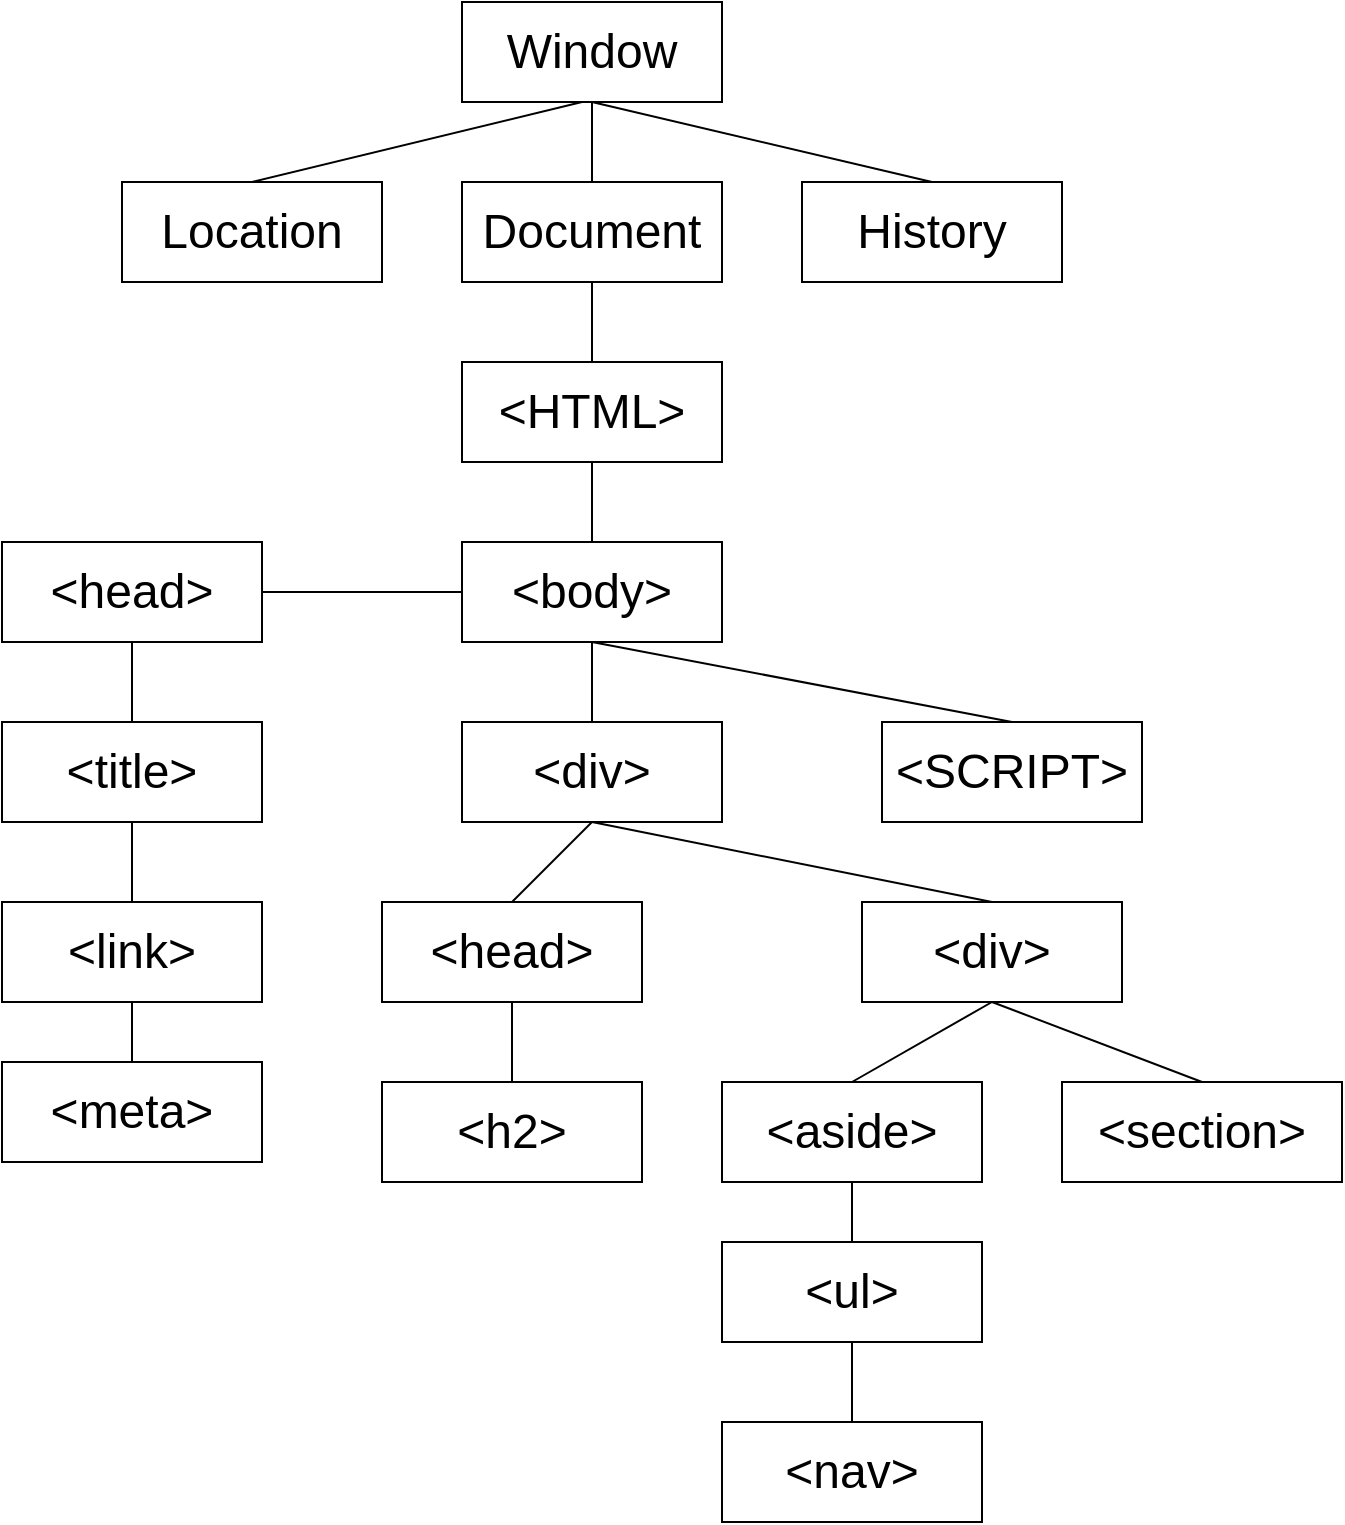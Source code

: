 <mxfile version="13.8.7" type="github">
  <diagram id="kgpKYQtTHZ0yAKxKKP6v" name="Page-1">
    <mxGraphModel dx="1021" dy="529" grid="1" gridSize="10" guides="1" tooltips="1" connect="1" arrows="1" fold="1" page="1" pageScale="1" pageWidth="850" pageHeight="1100" math="0" shadow="0">
      <root>
        <mxCell id="0" />
        <mxCell id="1" parent="0" />
        <mxCell id="AtI2IA-iEusaF9VVDeG3-1" value="&lt;font style=&quot;font-size: 24px&quot;&gt;Window&lt;/font&gt;" style="rounded=0;whiteSpace=wrap;html=1;" vertex="1" parent="1">
          <mxGeometry x="320" y="20" width="130" height="50" as="geometry" />
        </mxCell>
        <mxCell id="AtI2IA-iEusaF9VVDeG3-4" value="&lt;font style=&quot;font-size: 24px&quot;&gt;Location&lt;/font&gt;" style="rounded=0;whiteSpace=wrap;html=1;" vertex="1" parent="1">
          <mxGeometry x="150" y="110" width="130" height="50" as="geometry" />
        </mxCell>
        <mxCell id="AtI2IA-iEusaF9VVDeG3-5" value="&lt;font style=&quot;font-size: 24px&quot;&gt;Document&lt;/font&gt;" style="rounded=0;whiteSpace=wrap;html=1;" vertex="1" parent="1">
          <mxGeometry x="320" y="110" width="130" height="50" as="geometry" />
        </mxCell>
        <mxCell id="AtI2IA-iEusaF9VVDeG3-6" value="&lt;font style=&quot;font-size: 24px&quot;&gt;History&lt;/font&gt;" style="rounded=0;whiteSpace=wrap;html=1;" vertex="1" parent="1">
          <mxGeometry x="490" y="110" width="130" height="50" as="geometry" />
        </mxCell>
        <mxCell id="AtI2IA-iEusaF9VVDeG3-20" value="&lt;font style=&quot;font-size: 24px&quot;&gt;&amp;lt;HTML&amp;gt;&lt;/font&gt;" style="rounded=0;whiteSpace=wrap;html=1;" vertex="1" parent="1">
          <mxGeometry x="320" y="200" width="130" height="50" as="geometry" />
        </mxCell>
        <mxCell id="AtI2IA-iEusaF9VVDeG3-23" value="&lt;span style=&quot;font-size: 24px&quot;&gt;&amp;lt;body&amp;gt;&lt;/span&gt;" style="rounded=0;whiteSpace=wrap;html=1;" vertex="1" parent="1">
          <mxGeometry x="320" y="290" width="130" height="50" as="geometry" />
        </mxCell>
        <mxCell id="AtI2IA-iEusaF9VVDeG3-24" value="&lt;font style=&quot;font-size: 24px&quot;&gt;&amp;lt;head&amp;gt;&lt;/font&gt;" style="rounded=0;whiteSpace=wrap;html=1;" vertex="1" parent="1">
          <mxGeometry x="90" y="290" width="130" height="50" as="geometry" />
        </mxCell>
        <mxCell id="AtI2IA-iEusaF9VVDeG3-27" value="" style="endArrow=none;html=1;exitX=0.5;exitY=1;exitDx=0;exitDy=0;entryX=0.5;entryY=0;entryDx=0;entryDy=0;" edge="1" parent="1" source="AtI2IA-iEusaF9VVDeG3-1" target="AtI2IA-iEusaF9VVDeG3-5">
          <mxGeometry width="50" height="50" relative="1" as="geometry">
            <mxPoint x="400" y="240" as="sourcePoint" />
            <mxPoint x="470" y="160" as="targetPoint" />
          </mxGeometry>
        </mxCell>
        <mxCell id="AtI2IA-iEusaF9VVDeG3-28" value="" style="endArrow=none;html=1;exitX=0.5;exitY=0;exitDx=0;exitDy=0;" edge="1" parent="1" source="AtI2IA-iEusaF9VVDeG3-6">
          <mxGeometry width="50" height="50" relative="1" as="geometry">
            <mxPoint x="400" y="240" as="sourcePoint" />
            <mxPoint x="385" y="70" as="targetPoint" />
          </mxGeometry>
        </mxCell>
        <mxCell id="AtI2IA-iEusaF9VVDeG3-29" value="" style="endArrow=none;html=1;exitX=0.5;exitY=0;exitDx=0;exitDy=0;" edge="1" parent="1" source="AtI2IA-iEusaF9VVDeG3-4">
          <mxGeometry width="50" height="50" relative="1" as="geometry">
            <mxPoint x="330" y="120" as="sourcePoint" />
            <mxPoint x="380" y="70" as="targetPoint" />
          </mxGeometry>
        </mxCell>
        <mxCell id="AtI2IA-iEusaF9VVDeG3-30" value="" style="endArrow=none;html=1;entryX=0.5;entryY=1;entryDx=0;entryDy=0;exitX=0.5;exitY=0;exitDx=0;exitDy=0;" edge="1" parent="1" source="AtI2IA-iEusaF9VVDeG3-20" target="AtI2IA-iEusaF9VVDeG3-5">
          <mxGeometry width="50" height="50" relative="1" as="geometry">
            <mxPoint x="400" y="240" as="sourcePoint" />
            <mxPoint x="450" y="190" as="targetPoint" />
          </mxGeometry>
        </mxCell>
        <mxCell id="AtI2IA-iEusaF9VVDeG3-31" value="" style="endArrow=none;html=1;entryX=0.5;entryY=1;entryDx=0;entryDy=0;exitX=0.5;exitY=0;exitDx=0;exitDy=0;" edge="1" parent="1" source="AtI2IA-iEusaF9VVDeG3-23" target="AtI2IA-iEusaF9VVDeG3-20">
          <mxGeometry width="50" height="50" relative="1" as="geometry">
            <mxPoint x="385" y="280" as="sourcePoint" />
            <mxPoint x="450" y="190" as="targetPoint" />
          </mxGeometry>
        </mxCell>
        <mxCell id="AtI2IA-iEusaF9VVDeG3-32" value="" style="endArrow=none;html=1;entryX=0;entryY=0.5;entryDx=0;entryDy=0;exitX=1;exitY=0.5;exitDx=0;exitDy=0;" edge="1" parent="1" source="AtI2IA-iEusaF9VVDeG3-24" target="AtI2IA-iEusaF9VVDeG3-23">
          <mxGeometry width="50" height="50" relative="1" as="geometry">
            <mxPoint x="400" y="240" as="sourcePoint" />
            <mxPoint x="450" y="190" as="targetPoint" />
          </mxGeometry>
        </mxCell>
        <mxCell id="AtI2IA-iEusaF9VVDeG3-33" value="&lt;font style=&quot;font-size: 24px&quot;&gt;&amp;lt;title&amp;gt;&lt;/font&gt;" style="rounded=0;whiteSpace=wrap;html=1;" vertex="1" parent="1">
          <mxGeometry x="90" y="380" width="130" height="50" as="geometry" />
        </mxCell>
        <mxCell id="AtI2IA-iEusaF9VVDeG3-34" value="" style="endArrow=none;html=1;entryX=0.5;entryY=1;entryDx=0;entryDy=0;exitX=0.5;exitY=0;exitDx=0;exitDy=0;" edge="1" parent="1" source="AtI2IA-iEusaF9VVDeG3-33" target="AtI2IA-iEusaF9VVDeG3-24">
          <mxGeometry width="50" height="50" relative="1" as="geometry">
            <mxPoint x="400" y="440" as="sourcePoint" />
            <mxPoint x="450" y="390" as="targetPoint" />
          </mxGeometry>
        </mxCell>
        <mxCell id="AtI2IA-iEusaF9VVDeG3-37" value="&lt;font style=&quot;font-size: 24px&quot;&gt;&amp;lt;link&amp;gt;&lt;/font&gt;" style="rounded=0;whiteSpace=wrap;html=1;" vertex="1" parent="1">
          <mxGeometry x="90" y="470" width="130" height="50" as="geometry" />
        </mxCell>
        <mxCell id="AtI2IA-iEusaF9VVDeG3-38" value="&lt;font style=&quot;font-size: 24px&quot;&gt;&amp;lt;meta&amp;gt;&lt;/font&gt;" style="rounded=0;whiteSpace=wrap;html=1;" vertex="1" parent="1">
          <mxGeometry x="90" y="550" width="130" height="50" as="geometry" />
        </mxCell>
        <mxCell id="AtI2IA-iEusaF9VVDeG3-39" value="" style="endArrow=none;html=1;exitX=0.5;exitY=0;exitDx=0;exitDy=0;entryX=0.5;entryY=1;entryDx=0;entryDy=0;" edge="1" parent="1" source="AtI2IA-iEusaF9VVDeG3-37" target="AtI2IA-iEusaF9VVDeG3-33">
          <mxGeometry width="50" height="50" relative="1" as="geometry">
            <mxPoint x="214.5" y="460" as="sourcePoint" />
            <mxPoint x="220" y="440" as="targetPoint" />
          </mxGeometry>
        </mxCell>
        <mxCell id="AtI2IA-iEusaF9VVDeG3-40" value="" style="endArrow=none;html=1;entryX=0.5;entryY=0;entryDx=0;entryDy=0;exitX=0.5;exitY=1;exitDx=0;exitDy=0;" edge="1" parent="1" source="AtI2IA-iEusaF9VVDeG3-37" target="AtI2IA-iEusaF9VVDeG3-38">
          <mxGeometry width="50" height="50" relative="1" as="geometry">
            <mxPoint x="235" y="400" as="sourcePoint" />
            <mxPoint x="235" y="360" as="targetPoint" />
          </mxGeometry>
        </mxCell>
        <mxCell id="AtI2IA-iEusaF9VVDeG3-41" value="&lt;span style=&quot;font-size: 24px&quot;&gt;&amp;lt;div&amp;gt;&lt;/span&gt;" style="rounded=0;whiteSpace=wrap;html=1;" vertex="1" parent="1">
          <mxGeometry x="320" y="380" width="130" height="50" as="geometry" />
        </mxCell>
        <mxCell id="AtI2IA-iEusaF9VVDeG3-44" value="&lt;span style=&quot;font-size: 24px&quot;&gt;&amp;lt;SCRIPT&amp;gt;&lt;/span&gt;" style="rounded=0;whiteSpace=wrap;html=1;" vertex="1" parent="1">
          <mxGeometry x="530" y="380" width="130" height="50" as="geometry" />
        </mxCell>
        <mxCell id="AtI2IA-iEusaF9VVDeG3-45" value="" style="endArrow=none;html=1;entryX=0.5;entryY=1;entryDx=0;entryDy=0;exitX=0.5;exitY=0;exitDx=0;exitDy=0;" edge="1" parent="1" source="AtI2IA-iEusaF9VVDeG3-41" target="AtI2IA-iEusaF9VVDeG3-23">
          <mxGeometry width="50" height="50" relative="1" as="geometry">
            <mxPoint x="400" y="440" as="sourcePoint" />
            <mxPoint x="450" y="390" as="targetPoint" />
          </mxGeometry>
        </mxCell>
        <mxCell id="AtI2IA-iEusaF9VVDeG3-46" value="" style="endArrow=none;html=1;entryX=0.5;entryY=0;entryDx=0;entryDy=0;exitX=0.5;exitY=1;exitDx=0;exitDy=0;" edge="1" parent="1" source="AtI2IA-iEusaF9VVDeG3-23" target="AtI2IA-iEusaF9VVDeG3-44">
          <mxGeometry width="50" height="50" relative="1" as="geometry">
            <mxPoint x="395" y="390" as="sourcePoint" />
            <mxPoint x="395" y="350" as="targetPoint" />
          </mxGeometry>
        </mxCell>
        <mxCell id="AtI2IA-iEusaF9VVDeG3-47" value="" style="endArrow=none;html=1;entryX=0.5;entryY=0;entryDx=0;entryDy=0;exitX=0.5;exitY=1;exitDx=0;exitDy=0;" edge="1" parent="1" source="AtI2IA-iEusaF9VVDeG3-41" target="AtI2IA-iEusaF9VVDeG3-49">
          <mxGeometry width="50" height="50" relative="1" as="geometry">
            <mxPoint x="395" y="390" as="sourcePoint" />
            <mxPoint x="385" y="470" as="targetPoint" />
          </mxGeometry>
        </mxCell>
        <mxCell id="AtI2IA-iEusaF9VVDeG3-49" value="&lt;span style=&quot;font-size: 24px&quot;&gt;&amp;lt;head&amp;gt;&lt;/span&gt;" style="rounded=0;whiteSpace=wrap;html=1;" vertex="1" parent="1">
          <mxGeometry x="280" y="470" width="130" height="50" as="geometry" />
        </mxCell>
        <mxCell id="AtI2IA-iEusaF9VVDeG3-50" value="&lt;span style=&quot;font-size: 24px&quot;&gt;&amp;lt;div&amp;gt;&lt;/span&gt;" style="rounded=0;whiteSpace=wrap;html=1;" vertex="1" parent="1">
          <mxGeometry x="520" y="470" width="130" height="50" as="geometry" />
        </mxCell>
        <mxCell id="AtI2IA-iEusaF9VVDeG3-51" value="" style="endArrow=none;html=1;entryX=0.5;entryY=0;entryDx=0;entryDy=0;exitX=0.5;exitY=1;exitDx=0;exitDy=0;" edge="1" parent="1" source="AtI2IA-iEusaF9VVDeG3-41" target="AtI2IA-iEusaF9VVDeG3-50">
          <mxGeometry width="50" height="50" relative="1" as="geometry">
            <mxPoint x="395" y="440" as="sourcePoint" />
            <mxPoint x="355" y="480" as="targetPoint" />
          </mxGeometry>
        </mxCell>
        <mxCell id="AtI2IA-iEusaF9VVDeG3-52" value="&lt;span style=&quot;font-size: 24px&quot;&gt;&amp;lt;h2&amp;gt;&lt;/span&gt;" style="rounded=0;whiteSpace=wrap;html=1;" vertex="1" parent="1">
          <mxGeometry x="280" y="560" width="130" height="50" as="geometry" />
        </mxCell>
        <mxCell id="AtI2IA-iEusaF9VVDeG3-53" value="" style="endArrow=none;html=1;entryX=0.5;entryY=1;entryDx=0;entryDy=0;exitX=0.5;exitY=0;exitDx=0;exitDy=0;" edge="1" parent="1" source="AtI2IA-iEusaF9VVDeG3-52" target="AtI2IA-iEusaF9VVDeG3-49">
          <mxGeometry width="50" height="50" relative="1" as="geometry">
            <mxPoint x="395" y="440" as="sourcePoint" />
            <mxPoint x="355" y="480" as="targetPoint" />
          </mxGeometry>
        </mxCell>
        <mxCell id="AtI2IA-iEusaF9VVDeG3-54" value="&lt;span style=&quot;font-size: 24px&quot;&gt;&amp;lt;aside&amp;gt;&lt;/span&gt;" style="rounded=0;whiteSpace=wrap;html=1;" vertex="1" parent="1">
          <mxGeometry x="450" y="560" width="130" height="50" as="geometry" />
        </mxCell>
        <mxCell id="AtI2IA-iEusaF9VVDeG3-55" value="&lt;span style=&quot;font-size: 24px&quot;&gt;&amp;lt;section&amp;gt;&lt;/span&gt;" style="rounded=0;whiteSpace=wrap;html=1;" vertex="1" parent="1">
          <mxGeometry x="620" y="560" width="140" height="50" as="geometry" />
        </mxCell>
        <mxCell id="AtI2IA-iEusaF9VVDeG3-57" value="" style="endArrow=none;html=1;entryX=0.5;entryY=1;entryDx=0;entryDy=0;exitX=0.5;exitY=0;exitDx=0;exitDy=0;" edge="1" parent="1" source="AtI2IA-iEusaF9VVDeG3-54" target="AtI2IA-iEusaF9VVDeG3-50">
          <mxGeometry width="50" height="50" relative="1" as="geometry">
            <mxPoint x="400" y="640" as="sourcePoint" />
            <mxPoint x="450" y="590" as="targetPoint" />
          </mxGeometry>
        </mxCell>
        <mxCell id="AtI2IA-iEusaF9VVDeG3-58" value="" style="endArrow=none;html=1;entryX=0.5;entryY=1;entryDx=0;entryDy=0;exitX=0.5;exitY=0;exitDx=0;exitDy=0;" edge="1" parent="1" source="AtI2IA-iEusaF9VVDeG3-55" target="AtI2IA-iEusaF9VVDeG3-50">
          <mxGeometry width="50" height="50" relative="1" as="geometry">
            <mxPoint x="400" y="640" as="sourcePoint" />
            <mxPoint x="450" y="590" as="targetPoint" />
          </mxGeometry>
        </mxCell>
        <mxCell id="AtI2IA-iEusaF9VVDeG3-60" value="&lt;span style=&quot;font-size: 24px&quot;&gt;&amp;lt;ul&amp;gt;&lt;/span&gt;" style="rounded=0;whiteSpace=wrap;html=1;" vertex="1" parent="1">
          <mxGeometry x="450" y="640" width="130" height="50" as="geometry" />
        </mxCell>
        <mxCell id="AtI2IA-iEusaF9VVDeG3-61" value="" style="endArrow=none;html=1;entryX=0.5;entryY=1;entryDx=0;entryDy=0;exitX=0.5;exitY=0;exitDx=0;exitDy=0;" edge="1" parent="1" source="AtI2IA-iEusaF9VVDeG3-60" target="AtI2IA-iEusaF9VVDeG3-54">
          <mxGeometry width="50" height="50" relative="1" as="geometry">
            <mxPoint x="400" y="650" as="sourcePoint" />
            <mxPoint x="450" y="600" as="targetPoint" />
          </mxGeometry>
        </mxCell>
        <mxCell id="AtI2IA-iEusaF9VVDeG3-62" value="&lt;span style=&quot;font-size: 24px&quot;&gt;&amp;lt;nav&amp;gt;&lt;/span&gt;" style="rounded=0;whiteSpace=wrap;html=1;" vertex="1" parent="1">
          <mxGeometry x="450" y="730" width="130" height="50" as="geometry" />
        </mxCell>
        <mxCell id="AtI2IA-iEusaF9VVDeG3-63" value="" style="endArrow=none;html=1;entryX=0.5;entryY=1;entryDx=0;entryDy=0;exitX=0.5;exitY=0;exitDx=0;exitDy=0;" edge="1" parent="1" source="AtI2IA-iEusaF9VVDeG3-62" target="AtI2IA-iEusaF9VVDeG3-60">
          <mxGeometry width="50" height="50" relative="1" as="geometry">
            <mxPoint x="400" y="650" as="sourcePoint" />
            <mxPoint x="450" y="600" as="targetPoint" />
          </mxGeometry>
        </mxCell>
      </root>
    </mxGraphModel>
  </diagram>
</mxfile>
